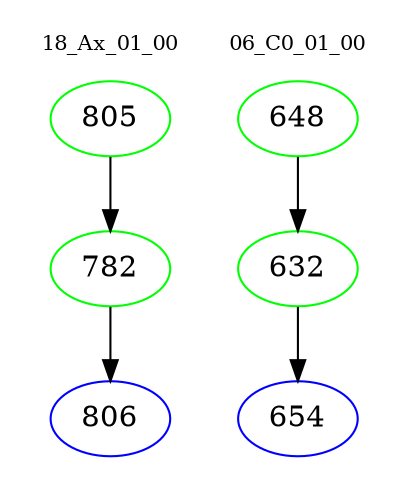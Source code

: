 digraph{
subgraph cluster_0 {
color = white
label = "18_Ax_01_00";
fontsize=10;
T0_805 [label="805", color="green"]
T0_805 -> T0_782 [color="black"]
T0_782 [label="782", color="green"]
T0_782 -> T0_806 [color="black"]
T0_806 [label="806", color="blue"]
}
subgraph cluster_1 {
color = white
label = "06_C0_01_00";
fontsize=10;
T1_648 [label="648", color="green"]
T1_648 -> T1_632 [color="black"]
T1_632 [label="632", color="green"]
T1_632 -> T1_654 [color="black"]
T1_654 [label="654", color="blue"]
}
}
